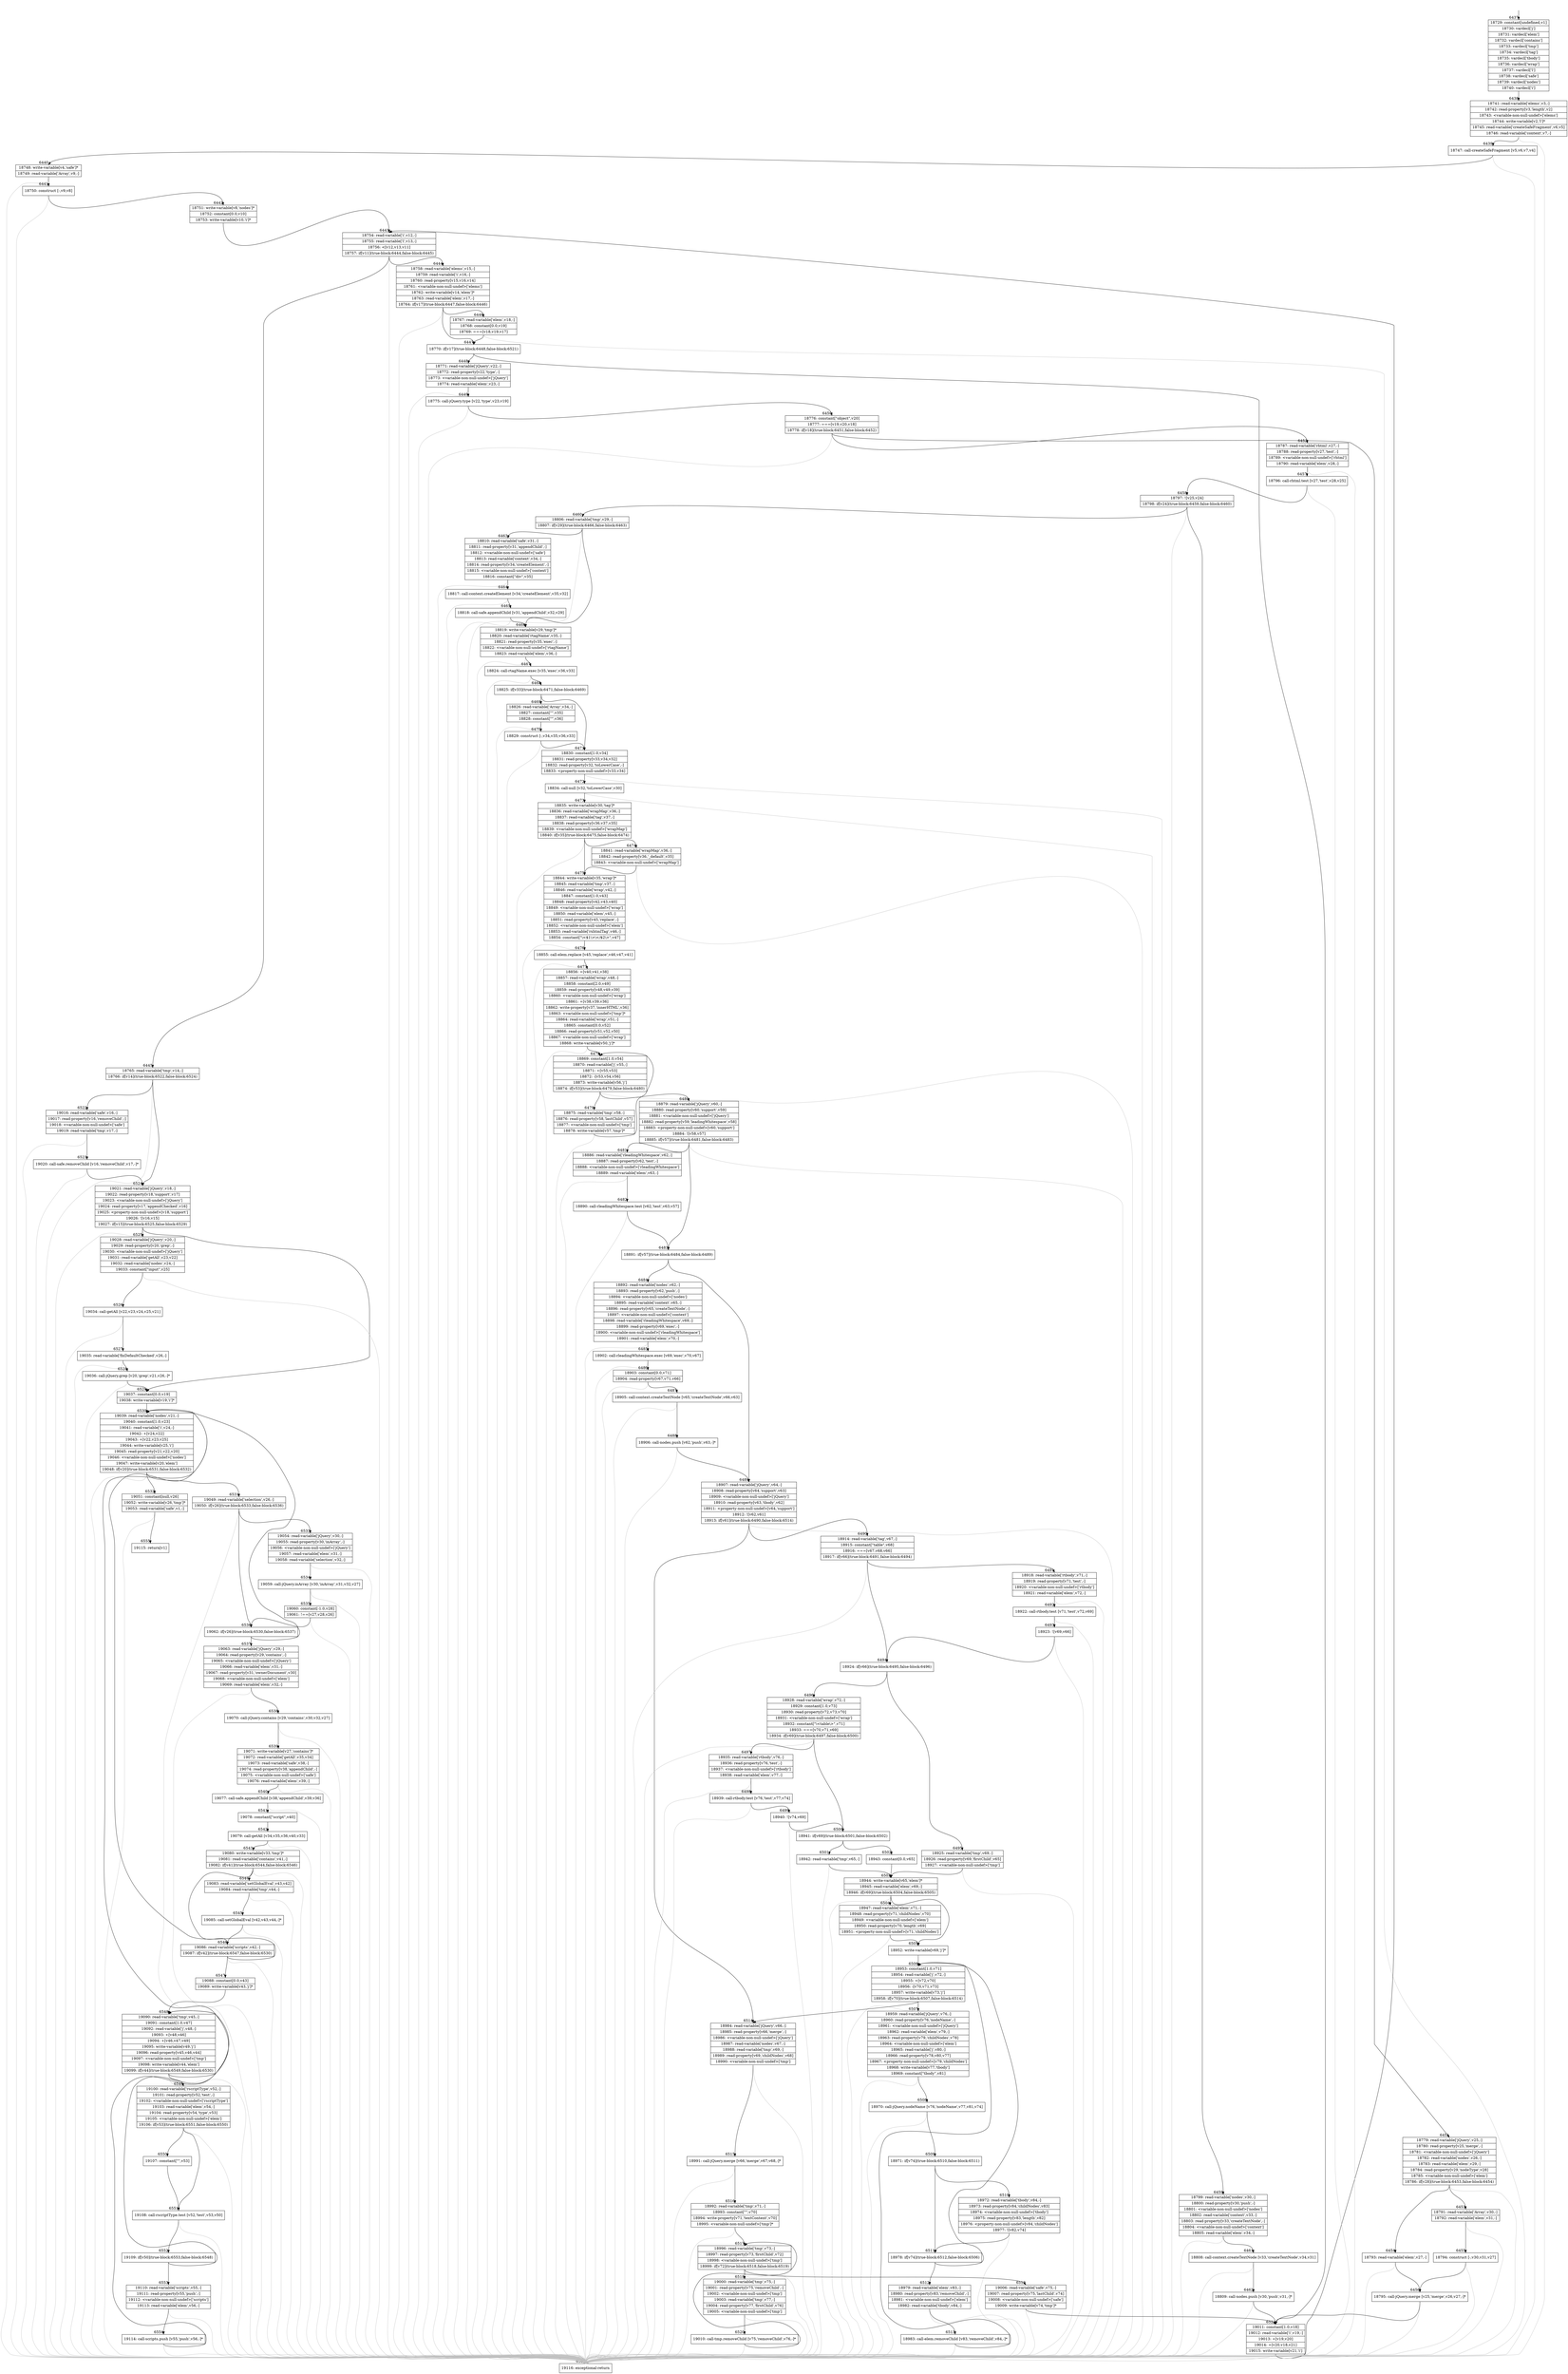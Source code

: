 digraph {
rankdir="TD"
BB_entry415[shape=none,label=""];
BB_entry415 -> BB6437 [tailport=s, headport=n, headlabel="    6437"]
BB6437 [shape=record label="{18729: constant[undefined,v1]|18730: vardecl['j']|18731: vardecl['elem']|18732: vardecl['contains']|18733: vardecl['tmp']|18734: vardecl['tag']|18735: vardecl['tbody']|18736: vardecl['wrap']|18737: vardecl['l']|18738: vardecl['safe']|18739: vardecl['nodes']|18740: vardecl['i']}" ] 
BB6437 -> BB6438 [tailport=s, headport=n, headlabel="      6438"]
BB6438 [shape=record label="{18741: read-variable['elems',v3,-]|18742: read-property[v3,'length',v2]|18743: \<variable-non-null-undef\>['elems']|18744: write-variable[v2,'l']*|18745: read-variable['createSafeFragment',v6,v5]|18746: read-variable['context',v7,-]}" ] 
BB6438 -> BB6439 [tailport=s, headport=n, headlabel="      6439"]
BB6438 -> BB6556 [tailport=s, headport=n, color=gray, headlabel="      6556"]
BB6439 [shape=record label="{18747: call-createSafeFragment [v5,v6,v7,v4]}" ] 
BB6439 -> BB6440 [tailport=s, headport=n, headlabel="      6440"]
BB6439 -> BB6556 [tailport=s, headport=n, color=gray]
BB6440 [shape=record label="{18748: write-variable[v4,'safe']*|18749: read-variable['Array',v9,-]}" ] 
BB6440 -> BB6441 [tailport=s, headport=n, headlabel="      6441"]
BB6440 -> BB6556 [tailport=s, headport=n, color=gray]
BB6441 [shape=record label="{18750: construct [-,v9,v8]}" ] 
BB6441 -> BB6442 [tailport=s, headport=n, headlabel="      6442"]
BB6441 -> BB6556 [tailport=s, headport=n, color=gray]
BB6442 [shape=record label="{18751: write-variable[v8,'nodes']*|18752: constant[0.0,v10]|18753: write-variable[v10,'i']*}" ] 
BB6442 -> BB6443 [tailport=s, headport=n, headlabel="      6443"]
BB6443 [shape=record label="{18754: read-variable['i',v12,-]|18755: read-variable['l',v13,-]|18756: \<[v12,v13,v11]|18757: if[v11](true-block:6444,false-block:6445)}" ] 
BB6443 -> BB6444 [tailport=s, headport=n, headlabel="      6444"]
BB6443 -> BB6445 [tailport=s, headport=n, headlabel="      6445"]
BB6443 -> BB6556 [tailport=s, headport=n, color=gray]
BB6444 [shape=record label="{18758: read-variable['elems',v15,-]|18759: read-variable['i',v16,-]|18760: read-property[v15,v16,v14]|18761: \<variable-non-null-undef\>['elems']|18762: write-variable[v14,'elem']*|18763: read-variable['elem',v17,-]|18764: if[v17](true-block:6447,false-block:6446)}" ] 
BB6444 -> BB6447 [tailport=s, headport=n, headlabel="      6447"]
BB6444 -> BB6446 [tailport=s, headport=n, headlabel="      6446"]
BB6444 -> BB6556 [tailport=s, headport=n, color=gray]
BB6445 [shape=record label="{18765: read-variable['tmp',v14,-]|18766: if[v14](true-block:6522,false-block:6524)}" ] 
BB6445 -> BB6522 [tailport=s, headport=n, headlabel="      6522"]
BB6445 -> BB6524 [tailport=s, headport=n, headlabel="      6524"]
BB6445 -> BB6556 [tailport=s, headport=n, color=gray]
BB6446 [shape=record label="{18767: read-variable['elem',v18,-]|18768: constant[0.0,v19]|18769: ===[v18,v19,v17]}" ] 
BB6446 -> BB6447 [tailport=s, headport=n]
BB6446 -> BB6556 [tailport=s, headport=n, color=gray]
BB6447 [shape=record label="{18770: if[v17](true-block:6448,false-block:6521)}" ] 
BB6447 -> BB6448 [tailport=s, headport=n, headlabel="      6448"]
BB6447 -> BB6521 [tailport=s, headport=n, headlabel="      6521"]
BB6448 [shape=record label="{18771: read-variable['jQuery',v22,-]|18772: read-property[v22,'type',-]|18773: \<variable-non-null-undef\>['jQuery']|18774: read-variable['elem',v23,-]}" ] 
BB6448 -> BB6449 [tailport=s, headport=n, headlabel="      6449"]
BB6448 -> BB6556 [tailport=s, headport=n, color=gray]
BB6449 [shape=record label="{18775: call-jQuery.type [v22,'type',v23,v19]}" ] 
BB6449 -> BB6450 [tailport=s, headport=n, headlabel="      6450"]
BB6449 -> BB6556 [tailport=s, headport=n, color=gray]
BB6450 [shape=record label="{18776: constant[\"object\",v20]|18777: ===[v19,v20,v18]|18778: if[v18](true-block:6451,false-block:6452)}" ] 
BB6450 -> BB6451 [tailport=s, headport=n, headlabel="      6451"]
BB6450 -> BB6452 [tailport=s, headport=n, headlabel="      6452"]
BB6450 -> BB6556 [tailport=s, headport=n, color=gray]
BB6451 [shape=record label="{18779: read-variable['jQuery',v25,-]|18780: read-property[v25,'merge',-]|18781: \<variable-non-null-undef\>['jQuery']|18782: read-variable['nodes',v26,-]|18783: read-variable['elem',v29,-]|18784: read-property[v29,'nodeType',v28]|18785: \<variable-non-null-undef\>['elem']|18786: if[v28](true-block:6453,false-block:6454)}" ] 
BB6451 -> BB6453 [tailport=s, headport=n, headlabel="      6453"]
BB6451 -> BB6454 [tailport=s, headport=n, headlabel="      6454"]
BB6451 -> BB6556 [tailport=s, headport=n, color=gray]
BB6452 [shape=record label="{18787: read-variable['rhtml',v27,-]|18788: read-property[v27,'test',-]|18789: \<variable-non-null-undef\>['rhtml']|18790: read-variable['elem',v28,-]}" ] 
BB6452 -> BB6457 [tailport=s, headport=n, headlabel="      6457"]
BB6452 -> BB6556 [tailport=s, headport=n, color=gray]
BB6453 [shape=record label="{18791: read-variable['Array',v30,-]|18792: read-variable['elem',v31,-]}" ] 
BB6453 -> BB6455 [tailport=s, headport=n, headlabel="      6455"]
BB6453 -> BB6556 [tailport=s, headport=n, color=gray]
BB6454 [shape=record label="{18793: read-variable['elem',v27,-]}" ] 
BB6454 -> BB6456 [tailport=s, headport=n, headlabel="      6456"]
BB6454 -> BB6556 [tailport=s, headport=n, color=gray]
BB6455 [shape=record label="{18794: construct [-,v30,v31,v27]}" ] 
BB6455 -> BB6456 [tailport=s, headport=n]
BB6455 -> BB6556 [tailport=s, headport=n, color=gray]
BB6456 [shape=record label="{18795: call-jQuery.merge [v25,'merge',v26,v27,-]*}" ] 
BB6456 -> BB6521 [tailport=s, headport=n]
BB6456 -> BB6556 [tailport=s, headport=n, color=gray]
BB6457 [shape=record label="{18796: call-rhtml.test [v27,'test',v28,v25]}" ] 
BB6457 -> BB6458 [tailport=s, headport=n, headlabel="      6458"]
BB6457 -> BB6556 [tailport=s, headport=n, color=gray]
BB6458 [shape=record label="{18797: ![v25,v24]|18798: if[v24](true-block:6459,false-block:6460)}" ] 
BB6458 -> BB6459 [tailport=s, headport=n, headlabel="      6459"]
BB6458 -> BB6460 [tailport=s, headport=n, headlabel="      6460"]
BB6458 -> BB6556 [tailport=s, headport=n, color=gray]
BB6459 [shape=record label="{18799: read-variable['nodes',v30,-]|18800: read-property[v30,'push',-]|18801: \<variable-non-null-undef\>['nodes']|18802: read-variable['context',v33,-]|18803: read-property[v33,'createTextNode',-]|18804: \<variable-non-null-undef\>['context']|18805: read-variable['elem',v34,-]}" ] 
BB6459 -> BB6461 [tailport=s, headport=n, headlabel="      6461"]
BB6459 -> BB6556 [tailport=s, headport=n, color=gray]
BB6460 [shape=record label="{18806: read-variable['tmp',v29,-]|18807: if[v29](true-block:6466,false-block:6463)}" ] 
BB6460 -> BB6466 [tailport=s, headport=n, headlabel="      6466"]
BB6460 -> BB6463 [tailport=s, headport=n, headlabel="      6463"]
BB6460 -> BB6556 [tailport=s, headport=n, color=gray]
BB6461 [shape=record label="{18808: call-context.createTextNode [v33,'createTextNode',v34,v31]}" ] 
BB6461 -> BB6462 [tailport=s, headport=n, headlabel="      6462"]
BB6461 -> BB6556 [tailport=s, headport=n, color=gray]
BB6462 [shape=record label="{18809: call-nodes.push [v30,'push',v31,-]*}" ] 
BB6462 -> BB6521 [tailport=s, headport=n]
BB6462 -> BB6556 [tailport=s, headport=n, color=gray]
BB6463 [shape=record label="{18810: read-variable['safe',v31,-]|18811: read-property[v31,'appendChild',-]|18812: \<variable-non-null-undef\>['safe']|18813: read-variable['context',v34,-]|18814: read-property[v34,'createElement',-]|18815: \<variable-non-null-undef\>['context']|18816: constant[\"div\",v35]}" ] 
BB6463 -> BB6464 [tailport=s, headport=n, headlabel="      6464"]
BB6463 -> BB6556 [tailport=s, headport=n, color=gray]
BB6464 [shape=record label="{18817: call-context.createElement [v34,'createElement',v35,v32]}" ] 
BB6464 -> BB6465 [tailport=s, headport=n, headlabel="      6465"]
BB6464 -> BB6556 [tailport=s, headport=n, color=gray]
BB6465 [shape=record label="{18818: call-safe.appendChild [v31,'appendChild',v32,v29]}" ] 
BB6465 -> BB6466 [tailport=s, headport=n]
BB6465 -> BB6556 [tailport=s, headport=n, color=gray]
BB6466 [shape=record label="{18819: write-variable[v29,'tmp']*|18820: read-variable['rtagName',v35,-]|18821: read-property[v35,'exec',-]|18822: \<variable-non-null-undef\>['rtagName']|18823: read-variable['elem',v36,-]}" ] 
BB6466 -> BB6467 [tailport=s, headport=n, headlabel="      6467"]
BB6466 -> BB6556 [tailport=s, headport=n, color=gray]
BB6467 [shape=record label="{18824: call-rtagName.exec [v35,'exec',v36,v33]}" ] 
BB6467 -> BB6468 [tailport=s, headport=n, headlabel="      6468"]
BB6467 -> BB6556 [tailport=s, headport=n, color=gray]
BB6468 [shape=record label="{18825: if[v33](true-block:6471,false-block:6469)}" ] 
BB6468 -> BB6471 [tailport=s, headport=n, headlabel="      6471"]
BB6468 -> BB6469 [tailport=s, headport=n, headlabel="      6469"]
BB6469 [shape=record label="{18826: read-variable['Array',v34,-]|18827: constant[\"\",v35]|18828: constant[\"\",v36]}" ] 
BB6469 -> BB6470 [tailport=s, headport=n, headlabel="      6470"]
BB6469 -> BB6556 [tailport=s, headport=n, color=gray]
BB6470 [shape=record label="{18829: construct [-,v34,v35,v36,v33]}" ] 
BB6470 -> BB6471 [tailport=s, headport=n]
BB6470 -> BB6556 [tailport=s, headport=n, color=gray]
BB6471 [shape=record label="{18830: constant[1.0,v34]|18831: read-property[v33,v34,v32]|18832: read-property[v32,'toLowerCase',-]|18833: \<property-non-null-undef\>[v33,v34]}" ] 
BB6471 -> BB6472 [tailport=s, headport=n, headlabel="      6472"]
BB6471 -> BB6556 [tailport=s, headport=n, color=gray]
BB6472 [shape=record label="{18834: call-null [v32,'toLowerCase',v30]}" ] 
BB6472 -> BB6473 [tailport=s, headport=n, headlabel="      6473"]
BB6472 -> BB6556 [tailport=s, headport=n, color=gray]
BB6473 [shape=record label="{18835: write-variable[v30,'tag']*|18836: read-variable['wrapMap',v36,-]|18837: read-variable['tag',v37,-]|18838: read-property[v36,v37,v35]|18839: \<variable-non-null-undef\>['wrapMap']|18840: if[v35](true-block:6475,false-block:6474)}" ] 
BB6473 -> BB6475 [tailport=s, headport=n, headlabel="      6475"]
BB6473 -> BB6474 [tailport=s, headport=n, headlabel="      6474"]
BB6473 -> BB6556 [tailport=s, headport=n, color=gray]
BB6474 [shape=record label="{18841: read-variable['wrapMap',v36,-]|18842: read-property[v36,'_default',v35]|18843: \<variable-non-null-undef\>['wrapMap']}" ] 
BB6474 -> BB6475 [tailport=s, headport=n]
BB6474 -> BB6556 [tailport=s, headport=n, color=gray]
BB6475 [shape=record label="{18844: write-variable[v35,'wrap']*|18845: read-variable['tmp',v37,-]|18846: read-variable['wrap',v42,-]|18847: constant[1.0,v43]|18848: read-property[v42,v43,v40]|18849: \<variable-non-null-undef\>['wrap']|18850: read-variable['elem',v45,-]|18851: read-property[v45,'replace',-]|18852: \<variable-non-null-undef\>['elem']|18853: read-variable['rxhtmlTag',v46,-]|18854: constant[\"\\\<$1\\\>\\\</$2\\\>\",v47]}" ] 
BB6475 -> BB6476 [tailport=s, headport=n, headlabel="      6476"]
BB6475 -> BB6556 [tailport=s, headport=n, color=gray]
BB6476 [shape=record label="{18855: call-elem.replace [v45,'replace',v46,v47,v41]}" ] 
BB6476 -> BB6477 [tailport=s, headport=n, headlabel="      6477"]
BB6476 -> BB6556 [tailport=s, headport=n, color=gray]
BB6477 [shape=record label="{18856: +[v40,v41,v38]|18857: read-variable['wrap',v48,-]|18858: constant[2.0,v49]|18859: read-property[v48,v49,v39]|18860: \<variable-non-null-undef\>['wrap']|18861: +[v38,v39,v36]|18862: write-property[v37,'innerHTML',v36]|18863: \<variable-non-null-undef\>['tmp']*|18864: read-variable['wrap',v51,-]|18865: constant[0.0,v52]|18866: read-property[v51,v52,v50]|18867: \<variable-non-null-undef\>['wrap']|18868: write-variable[v50,'j']*}" ] 
BB6477 -> BB6478 [tailport=s, headport=n, headlabel="      6478"]
BB6477 -> BB6556 [tailport=s, headport=n, color=gray]
BB6478 [shape=record label="{18869: constant[1.0,v54]|18870: read-variable['j',v55,-]|18871: +[v55,v53]|18872: -[v53,v54,v56]|18873: write-variable[v56,'j']|18874: if[v53](true-block:6479,false-block:6480)}" ] 
BB6478 -> BB6479 [tailport=s, headport=n, headlabel="      6479"]
BB6478 -> BB6480 [tailport=s, headport=n, headlabel="      6480"]
BB6478 -> BB6556 [tailport=s, headport=n, color=gray]
BB6479 [shape=record label="{18875: read-variable['tmp',v58,-]|18876: read-property[v58,'lastChild',v57]|18877: \<variable-non-null-undef\>['tmp']|18878: write-variable[v57,'tmp']*}" ] 
BB6479 -> BB6478 [tailport=s, headport=n]
BB6479 -> BB6556 [tailport=s, headport=n, color=gray]
BB6480 [shape=record label="{18879: read-variable['jQuery',v60,-]|18880: read-property[v60,'support',v59]|18881: \<variable-non-null-undef\>['jQuery']|18882: read-property[v59,'leadingWhitespace',v58]|18883: \<property-non-null-undef\>[v60,'support']|18884: ![v58,v57]|18885: if[v57](true-block:6481,false-block:6483)}" ] 
BB6480 -> BB6483 [tailport=s, headport=n, headlabel="      6483"]
BB6480 -> BB6481 [tailport=s, headport=n, headlabel="      6481"]
BB6480 -> BB6556 [tailport=s, headport=n, color=gray]
BB6481 [shape=record label="{18886: read-variable['rleadingWhitespace',v62,-]|18887: read-property[v62,'test',-]|18888: \<variable-non-null-undef\>['rleadingWhitespace']|18889: read-variable['elem',v63,-]}" ] 
BB6481 -> BB6482 [tailport=s, headport=n, headlabel="      6482"]
BB6481 -> BB6556 [tailport=s, headport=n, color=gray]
BB6482 [shape=record label="{18890: call-rleadingWhitespace.test [v62,'test',v63,v57]}" ] 
BB6482 -> BB6483 [tailport=s, headport=n]
BB6482 -> BB6556 [tailport=s, headport=n, color=gray]
BB6483 [shape=record label="{18891: if[v57](true-block:6484,false-block:6489)}" ] 
BB6483 -> BB6484 [tailport=s, headport=n, headlabel="      6484"]
BB6483 -> BB6489 [tailport=s, headport=n, headlabel="      6489"]
BB6484 [shape=record label="{18892: read-variable['nodes',v62,-]|18893: read-property[v62,'push',-]|18894: \<variable-non-null-undef\>['nodes']|18895: read-variable['context',v65,-]|18896: read-property[v65,'createTextNode',-]|18897: \<variable-non-null-undef\>['context']|18898: read-variable['rleadingWhitespace',v69,-]|18899: read-property[v69,'exec',-]|18900: \<variable-non-null-undef\>['rleadingWhitespace']|18901: read-variable['elem',v70,-]}" ] 
BB6484 -> BB6485 [tailport=s, headport=n, headlabel="      6485"]
BB6484 -> BB6556 [tailport=s, headport=n, color=gray]
BB6485 [shape=record label="{18902: call-rleadingWhitespace.exec [v69,'exec',v70,v67]}" ] 
BB6485 -> BB6486 [tailport=s, headport=n, headlabel="      6486"]
BB6485 -> BB6556 [tailport=s, headport=n, color=gray]
BB6486 [shape=record label="{18903: constant[0.0,v71]|18904: read-property[v67,v71,v66]}" ] 
BB6486 -> BB6487 [tailport=s, headport=n, headlabel="      6487"]
BB6486 -> BB6556 [tailport=s, headport=n, color=gray]
BB6487 [shape=record label="{18905: call-context.createTextNode [v65,'createTextNode',v66,v63]}" ] 
BB6487 -> BB6488 [tailport=s, headport=n, headlabel="      6488"]
BB6487 -> BB6556 [tailport=s, headport=n, color=gray]
BB6488 [shape=record label="{18906: call-nodes.push [v62,'push',v63,-]*}" ] 
BB6488 -> BB6489 [tailport=s, headport=n]
BB6488 -> BB6556 [tailport=s, headport=n, color=gray]
BB6489 [shape=record label="{18907: read-variable['jQuery',v64,-]|18908: read-property[v64,'support',v63]|18909: \<variable-non-null-undef\>['jQuery']|18910: read-property[v63,'tbody',v62]|18911: \<property-non-null-undef\>[v64,'support']|18912: ![v62,v61]|18913: if[v61](true-block:6490,false-block:6514)}" ] 
BB6489 -> BB6490 [tailport=s, headport=n, headlabel="      6490"]
BB6489 -> BB6514 [tailport=s, headport=n, headlabel="      6514"]
BB6489 -> BB6556 [tailport=s, headport=n, color=gray]
BB6490 [shape=record label="{18914: read-variable['tag',v67,-]|18915: constant[\"table\",v68]|18916: ===[v67,v68,v66]|18917: if[v66](true-block:6491,false-block:6494)}" ] 
BB6490 -> BB6494 [tailport=s, headport=n, headlabel="      6494"]
BB6490 -> BB6491 [tailport=s, headport=n, headlabel="      6491"]
BB6490 -> BB6556 [tailport=s, headport=n, color=gray]
BB6491 [shape=record label="{18918: read-variable['rtbody',v71,-]|18919: read-property[v71,'test',-]|18920: \<variable-non-null-undef\>['rtbody']|18921: read-variable['elem',v72,-]}" ] 
BB6491 -> BB6492 [tailport=s, headport=n, headlabel="      6492"]
BB6491 -> BB6556 [tailport=s, headport=n, color=gray]
BB6492 [shape=record label="{18922: call-rtbody.test [v71,'test',v72,v69]}" ] 
BB6492 -> BB6493 [tailport=s, headport=n, headlabel="      6493"]
BB6492 -> BB6556 [tailport=s, headport=n, color=gray]
BB6493 [shape=record label="{18923: ![v69,v66]}" ] 
BB6493 -> BB6494 [tailport=s, headport=n]
BB6493 -> BB6556 [tailport=s, headport=n, color=gray]
BB6494 [shape=record label="{18924: if[v66](true-block:6495,false-block:6496)}" ] 
BB6494 -> BB6495 [tailport=s, headport=n, headlabel="      6495"]
BB6494 -> BB6496 [tailport=s, headport=n, headlabel="      6496"]
BB6495 [shape=record label="{18925: read-variable['tmp',v69,-]|18926: read-property[v69,'firstChild',v65]|18927: \<variable-non-null-undef\>['tmp']}" ] 
BB6495 -> BB6503 [tailport=s, headport=n, headlabel="      6503"]
BB6495 -> BB6556 [tailport=s, headport=n, color=gray]
BB6496 [shape=record label="{18928: read-variable['wrap',v72,-]|18929: constant[1.0,v73]|18930: read-property[v72,v73,v70]|18931: \<variable-non-null-undef\>['wrap']|18932: constant[\"\\\<table\\\>\",v71]|18933: ===[v70,v71,v69]|18934: if[v69](true-block:6497,false-block:6500)}" ] 
BB6496 -> BB6500 [tailport=s, headport=n, headlabel="      6500"]
BB6496 -> BB6497 [tailport=s, headport=n, headlabel="      6497"]
BB6496 -> BB6556 [tailport=s, headport=n, color=gray]
BB6497 [shape=record label="{18935: read-variable['rtbody',v76,-]|18936: read-property[v76,'test',-]|18937: \<variable-non-null-undef\>['rtbody']|18938: read-variable['elem',v77,-]}" ] 
BB6497 -> BB6498 [tailport=s, headport=n, headlabel="      6498"]
BB6497 -> BB6556 [tailport=s, headport=n, color=gray]
BB6498 [shape=record label="{18939: call-rtbody.test [v76,'test',v77,v74]}" ] 
BB6498 -> BB6499 [tailport=s, headport=n, headlabel="      6499"]
BB6498 -> BB6556 [tailport=s, headport=n, color=gray]
BB6499 [shape=record label="{18940: ![v74,v69]}" ] 
BB6499 -> BB6500 [tailport=s, headport=n]
BB6499 -> BB6556 [tailport=s, headport=n, color=gray]
BB6500 [shape=record label="{18941: if[v69](true-block:6501,false-block:6502)}" ] 
BB6500 -> BB6501 [tailport=s, headport=n, headlabel="      6501"]
BB6500 -> BB6502 [tailport=s, headport=n, headlabel="      6502"]
BB6501 [shape=record label="{18942: read-variable['tmp',v65,-]}" ] 
BB6501 -> BB6503 [tailport=s, headport=n]
BB6501 -> BB6556 [tailport=s, headport=n, color=gray]
BB6502 [shape=record label="{18943: constant[0.0,v65]}" ] 
BB6502 -> BB6503 [tailport=s, headport=n]
BB6503 [shape=record label="{18944: write-variable[v65,'elem']*|18945: read-variable['elem',v69,-]|18946: if[v69](true-block:6504,false-block:6505)}" ] 
BB6503 -> BB6505 [tailport=s, headport=n, headlabel="      6505"]
BB6503 -> BB6504 [tailport=s, headport=n, headlabel="      6504"]
BB6503 -> BB6556 [tailport=s, headport=n, color=gray]
BB6504 [shape=record label="{18947: read-variable['elem',v71,-]|18948: read-property[v71,'childNodes',v70]|18949: \<variable-non-null-undef\>['elem']|18950: read-property[v70,'length',v69]|18951: \<property-non-null-undef\>[v71,'childNodes']}" ] 
BB6504 -> BB6505 [tailport=s, headport=n]
BB6504 -> BB6556 [tailport=s, headport=n, color=gray]
BB6505 [shape=record label="{18952: write-variable[v69,'j']*}" ] 
BB6505 -> BB6506 [tailport=s, headport=n, headlabel="      6506"]
BB6506 [shape=record label="{18953: constant[1.0,v71]|18954: read-variable['j',v72,-]|18955: +[v72,v70]|18956: -[v70,v71,v73]|18957: write-variable[v73,'j']|18958: if[v70](true-block:6507,false-block:6514)}" ] 
BB6506 -> BB6507 [tailport=s, headport=n, headlabel="      6507"]
BB6506 -> BB6514 [tailport=s, headport=n]
BB6506 -> BB6556 [tailport=s, headport=n, color=gray]
BB6507 [shape=record label="{18959: read-variable['jQuery',v76,-]|18960: read-property[v76,'nodeName',-]|18961: \<variable-non-null-undef\>['jQuery']|18962: read-variable['elem',v79,-]|18963: read-property[v79,'childNodes',v78]|18964: \<variable-non-null-undef\>['elem']|18965: read-variable['j',v80,-]|18966: read-property[v78,v80,v77]|18967: \<property-non-null-undef\>[v79,'childNodes']|18968: write-variable[v77,'tbody']|18969: constant[\"tbody\",v81]}" ] 
BB6507 -> BB6508 [tailport=s, headport=n, headlabel="      6508"]
BB6507 -> BB6556 [tailport=s, headport=n, color=gray]
BB6508 [shape=record label="{18970: call-jQuery.nodeName [v76,'nodeName',v77,v81,v74]}" ] 
BB6508 -> BB6509 [tailport=s, headport=n, headlabel="      6509"]
BB6508 -> BB6556 [tailport=s, headport=n, color=gray]
BB6509 [shape=record label="{18971: if[v74](true-block:6510,false-block:6511)}" ] 
BB6509 -> BB6511 [tailport=s, headport=n, headlabel="      6511"]
BB6509 -> BB6510 [tailport=s, headport=n, headlabel="      6510"]
BB6510 [shape=record label="{18972: read-variable['tbody',v84,-]|18973: read-property[v84,'childNodes',v83]|18974: \<variable-non-null-undef\>['tbody']|18975: read-property[v83,'length',v82]|18976: \<property-non-null-undef\>[v84,'childNodes']|18977: ![v82,v74]}" ] 
BB6510 -> BB6511 [tailport=s, headport=n]
BB6510 -> BB6556 [tailport=s, headport=n, color=gray]
BB6511 [shape=record label="{18978: if[v74](true-block:6512,false-block:6506)}" ] 
BB6511 -> BB6512 [tailport=s, headport=n, headlabel="      6512"]
BB6511 -> BB6506 [tailport=s, headport=n]
BB6512 [shape=record label="{18979: read-variable['elem',v83,-]|18980: read-property[v83,'removeChild',-]|18981: \<variable-non-null-undef\>['elem']|18982: read-variable['tbody',v84,-]}" ] 
BB6512 -> BB6513 [tailport=s, headport=n, headlabel="      6513"]
BB6512 -> BB6556 [tailport=s, headport=n, color=gray]
BB6513 [shape=record label="{18983: call-elem.removeChild [v83,'removeChild',v84,-]*}" ] 
BB6513 -> BB6506 [tailport=s, headport=n]
BB6513 -> BB6556 [tailport=s, headport=n, color=gray]
BB6514 [shape=record label="{18984: read-variable['jQuery',v66,-]|18985: read-property[v66,'merge',-]|18986: \<variable-non-null-undef\>['jQuery']|18987: read-variable['nodes',v67,-]|18988: read-variable['tmp',v69,-]|18989: read-property[v69,'childNodes',v68]|18990: \<variable-non-null-undef\>['tmp']}" ] 
BB6514 -> BB6515 [tailport=s, headport=n, headlabel="      6515"]
BB6514 -> BB6556 [tailport=s, headport=n, color=gray]
BB6515 [shape=record label="{18991: call-jQuery.merge [v66,'merge',v67,v68,-]*}" ] 
BB6515 -> BB6516 [tailport=s, headport=n, headlabel="      6516"]
BB6515 -> BB6556 [tailport=s, headport=n, color=gray]
BB6516 [shape=record label="{18992: read-variable['tmp',v71,-]|18993: constant[\"\",v70]|18994: write-property[v71,'textContent',v70]|18995: \<variable-non-null-undef\>['tmp']*}" ] 
BB6516 -> BB6517 [tailport=s, headport=n, headlabel="      6517"]
BB6516 -> BB6556 [tailport=s, headport=n, color=gray]
BB6517 [shape=record label="{18996: read-variable['tmp',v73,-]|18997: read-property[v73,'firstChild',v72]|18998: \<variable-non-null-undef\>['tmp']|18999: if[v72](true-block:6518,false-block:6519)}" ] 
BB6517 -> BB6518 [tailport=s, headport=n, headlabel="      6518"]
BB6517 -> BB6519 [tailport=s, headport=n, headlabel="      6519"]
BB6517 -> BB6556 [tailport=s, headport=n, color=gray]
BB6518 [shape=record label="{19000: read-variable['tmp',v75,-]|19001: read-property[v75,'removeChild',-]|19002: \<variable-non-null-undef\>['tmp']|19003: read-variable['tmp',v77,-]|19004: read-property[v77,'firstChild',v76]|19005: \<variable-non-null-undef\>['tmp']}" ] 
BB6518 -> BB6520 [tailport=s, headport=n, headlabel="      6520"]
BB6518 -> BB6556 [tailport=s, headport=n, color=gray]
BB6519 [shape=record label="{19006: read-variable['safe',v75,-]|19007: read-property[v75,'lastChild',v74]|19008: \<variable-non-null-undef\>['safe']|19009: write-variable[v74,'tmp']*}" ] 
BB6519 -> BB6521 [tailport=s, headport=n]
BB6519 -> BB6556 [tailport=s, headport=n, color=gray]
BB6520 [shape=record label="{19010: call-tmp.removeChild [v75,'removeChild',v76,-]*}" ] 
BB6520 -> BB6517 [tailport=s, headport=n]
BB6520 -> BB6556 [tailport=s, headport=n, color=gray]
BB6521 [shape=record label="{19011: constant[1.0,v18]|19012: read-variable['i',v19,-]|19013: +[v19,v20]|19014: +[v20,v18,v21]|19015: write-variable[v21,'i']}" ] 
BB6521 -> BB6443 [tailport=s, headport=n]
BB6521 -> BB6556 [tailport=s, headport=n, color=gray]
BB6522 [shape=record label="{19016: read-variable['safe',v16,-]|19017: read-property[v16,'removeChild',-]|19018: \<variable-non-null-undef\>['safe']|19019: read-variable['tmp',v17,-]}" ] 
BB6522 -> BB6523 [tailport=s, headport=n, headlabel="      6523"]
BB6522 -> BB6556 [tailport=s, headport=n, color=gray]
BB6523 [shape=record label="{19020: call-safe.removeChild [v16,'removeChild',v17,-]*}" ] 
BB6523 -> BB6524 [tailport=s, headport=n]
BB6523 -> BB6556 [tailport=s, headport=n, color=gray]
BB6524 [shape=record label="{19021: read-variable['jQuery',v18,-]|19022: read-property[v18,'support',v17]|19023: \<variable-non-null-undef\>['jQuery']|19024: read-property[v17,'appendChecked',v16]|19025: \<property-non-null-undef\>[v18,'support']|19026: ![v16,v15]|19027: if[v15](true-block:6525,false-block:6529)}" ] 
BB6524 -> BB6525 [tailport=s, headport=n, headlabel="      6525"]
BB6524 -> BB6529 [tailport=s, headport=n, headlabel="      6529"]
BB6524 -> BB6556 [tailport=s, headport=n, color=gray]
BB6525 [shape=record label="{19028: read-variable['jQuery',v20,-]|19029: read-property[v20,'grep',-]|19030: \<variable-non-null-undef\>['jQuery']|19031: read-variable['getAll',v23,v22]|19032: read-variable['nodes',v24,-]|19033: constant[\"input\",v25]}" ] 
BB6525 -> BB6526 [tailport=s, headport=n, headlabel="      6526"]
BB6525 -> BB6556 [tailport=s, headport=n, color=gray]
BB6526 [shape=record label="{19034: call-getAll [v22,v23,v24,v25,v21]}" ] 
BB6526 -> BB6527 [tailport=s, headport=n, headlabel="      6527"]
BB6526 -> BB6556 [tailport=s, headport=n, color=gray]
BB6527 [shape=record label="{19035: read-variable['fixDefaultChecked',v26,-]}" ] 
BB6527 -> BB6528 [tailport=s, headport=n, headlabel="      6528"]
BB6527 -> BB6556 [tailport=s, headport=n, color=gray]
BB6528 [shape=record label="{19036: call-jQuery.grep [v20,'grep',v21,v26,-]*}" ] 
BB6528 -> BB6529 [tailport=s, headport=n]
BB6528 -> BB6556 [tailport=s, headport=n, color=gray]
BB6529 [shape=record label="{19037: constant[0.0,v19]|19038: write-variable[v19,'i']*}" ] 
BB6529 -> BB6530 [tailport=s, headport=n, headlabel="      6530"]
BB6530 [shape=record label="{19039: read-variable['nodes',v21,-]|19040: constant[1.0,v23]|19041: read-variable['i',v24,-]|19042: +[v24,v22]|19043: +[v22,v23,v25]|19044: write-variable[v25,'i']|19045: read-property[v21,v22,v20]|19046: \<variable-non-null-undef\>['nodes']|19047: write-variable[v20,'elem']|19048: if[v20](true-block:6531,false-block:6532)}" ] 
BB6530 -> BB6531 [tailport=s, headport=n, headlabel="      6531"]
BB6530 -> BB6532 [tailport=s, headport=n, headlabel="      6532"]
BB6530 -> BB6556 [tailport=s, headport=n, color=gray]
BB6531 [shape=record label="{19049: read-variable['selection',v26,-]|19050: if[v26](true-block:6533,false-block:6536)}" ] 
BB6531 -> BB6536 [tailport=s, headport=n, headlabel="      6536"]
BB6531 -> BB6533 [tailport=s, headport=n, headlabel="      6533"]
BB6531 -> BB6556 [tailport=s, headport=n, color=gray]
BB6532 [shape=record label="{19051: constant[null,v26]|19052: write-variable[v26,'tmp']*|19053: read-variable['safe',v1,-]}" ] 
BB6532 -> BB6555 [tailport=s, headport=n, headlabel="      6555"]
BB6532 -> BB6556 [tailport=s, headport=n, color=gray]
BB6533 [shape=record label="{19054: read-variable['jQuery',v30,-]|19055: read-property[v30,'inArray',-]|19056: \<variable-non-null-undef\>['jQuery']|19057: read-variable['elem',v31,-]|19058: read-variable['selection',v32,-]}" ] 
BB6533 -> BB6534 [tailport=s, headport=n, headlabel="      6534"]
BB6533 -> BB6556 [tailport=s, headport=n, color=gray]
BB6534 [shape=record label="{19059: call-jQuery.inArray [v30,'inArray',v31,v32,v27]}" ] 
BB6534 -> BB6535 [tailport=s, headport=n, headlabel="      6535"]
BB6534 -> BB6556 [tailport=s, headport=n, color=gray]
BB6535 [shape=record label="{19060: constant[-1.0,v28]|19061: !==[v27,v28,v26]}" ] 
BB6535 -> BB6536 [tailport=s, headport=n]
BB6535 -> BB6556 [tailport=s, headport=n, color=gray]
BB6536 [shape=record label="{19062: if[v26](true-block:6530,false-block:6537)}" ] 
BB6536 -> BB6530 [tailport=s, headport=n]
BB6536 -> BB6537 [tailport=s, headport=n, headlabel="      6537"]
BB6537 [shape=record label="{19063: read-variable['jQuery',v29,-]|19064: read-property[v29,'contains',-]|19065: \<variable-non-null-undef\>['jQuery']|19066: read-variable['elem',v31,-]|19067: read-property[v31,'ownerDocument',v30]|19068: \<variable-non-null-undef\>['elem']|19069: read-variable['elem',v32,-]}" ] 
BB6537 -> BB6538 [tailport=s, headport=n, headlabel="      6538"]
BB6537 -> BB6556 [tailport=s, headport=n, color=gray]
BB6538 [shape=record label="{19070: call-jQuery.contains [v29,'contains',v30,v32,v27]}" ] 
BB6538 -> BB6539 [tailport=s, headport=n, headlabel="      6539"]
BB6538 -> BB6556 [tailport=s, headport=n, color=gray]
BB6539 [shape=record label="{19071: write-variable[v27,'contains']*|19072: read-variable['getAll',v35,v34]|19073: read-variable['safe',v38,-]|19074: read-property[v38,'appendChild',-]|19075: \<variable-non-null-undef\>['safe']|19076: read-variable['elem',v39,-]}" ] 
BB6539 -> BB6540 [tailport=s, headport=n, headlabel="      6540"]
BB6539 -> BB6556 [tailport=s, headport=n, color=gray]
BB6540 [shape=record label="{19077: call-safe.appendChild [v38,'appendChild',v39,v36]}" ] 
BB6540 -> BB6541 [tailport=s, headport=n, headlabel="      6541"]
BB6540 -> BB6556 [tailport=s, headport=n, color=gray]
BB6541 [shape=record label="{19078: constant[\"script\",v40]}" ] 
BB6541 -> BB6542 [tailport=s, headport=n, headlabel="      6542"]
BB6542 [shape=record label="{19079: call-getAll [v34,v35,v36,v40,v33]}" ] 
BB6542 -> BB6543 [tailport=s, headport=n, headlabel="      6543"]
BB6542 -> BB6556 [tailport=s, headport=n, color=gray]
BB6543 [shape=record label="{19080: write-variable[v33,'tmp']*|19081: read-variable['contains',v41,-]|19082: if[v41](true-block:6544,false-block:6546)}" ] 
BB6543 -> BB6544 [tailport=s, headport=n, headlabel="      6544"]
BB6543 -> BB6546 [tailport=s, headport=n, headlabel="      6546"]
BB6543 -> BB6556 [tailport=s, headport=n, color=gray]
BB6544 [shape=record label="{19083: read-variable['setGlobalEval',v43,v42]|19084: read-variable['tmp',v44,-]}" ] 
BB6544 -> BB6545 [tailport=s, headport=n, headlabel="      6545"]
BB6544 -> BB6556 [tailport=s, headport=n, color=gray]
BB6545 [shape=record label="{19085: call-setGlobalEval [v42,v43,v44,-]*}" ] 
BB6545 -> BB6546 [tailport=s, headport=n]
BB6545 -> BB6556 [tailport=s, headport=n, color=gray]
BB6546 [shape=record label="{19086: read-variable['scripts',v42,-]|19087: if[v42](true-block:6547,false-block:6530)}" ] 
BB6546 -> BB6547 [tailport=s, headport=n, headlabel="      6547"]
BB6546 -> BB6530 [tailport=s, headport=n]
BB6546 -> BB6556 [tailport=s, headport=n, color=gray]
BB6547 [shape=record label="{19088: constant[0.0,v43]|19089: write-variable[v43,'j']*}" ] 
BB6547 -> BB6548 [tailport=s, headport=n, headlabel="      6548"]
BB6548 [shape=record label="{19090: read-variable['tmp',v45,-]|19091: constant[1.0,v47]|19092: read-variable['j',v48,-]|19093: +[v48,v46]|19094: +[v46,v47,v49]|19095: write-variable[v49,'j']|19096: read-property[v45,v46,v44]|19097: \<variable-non-null-undef\>['tmp']|19098: write-variable[v44,'elem']|19099: if[v44](true-block:6549,false-block:6530)}" ] 
BB6548 -> BB6549 [tailport=s, headport=n, headlabel="      6549"]
BB6548 -> BB6530 [tailport=s, headport=n]
BB6548 -> BB6556 [tailport=s, headport=n, color=gray]
BB6549 [shape=record label="{19100: read-variable['rscriptType',v52,-]|19101: read-property[v52,'test',-]|19102: \<variable-non-null-undef\>['rscriptType']|19103: read-variable['elem',v54,-]|19104: read-property[v54,'type',v53]|19105: \<variable-non-null-undef\>['elem']|19106: if[v53](true-block:6551,false-block:6550)}" ] 
BB6549 -> BB6551 [tailport=s, headport=n, headlabel="      6551"]
BB6549 -> BB6550 [tailport=s, headport=n, headlabel="      6550"]
BB6549 -> BB6556 [tailport=s, headport=n, color=gray]
BB6550 [shape=record label="{19107: constant[\"\",v53]}" ] 
BB6550 -> BB6551 [tailport=s, headport=n]
BB6551 [shape=record label="{19108: call-rscriptType.test [v52,'test',v53,v50]}" ] 
BB6551 -> BB6552 [tailport=s, headport=n, headlabel="      6552"]
BB6551 -> BB6556 [tailport=s, headport=n, color=gray]
BB6552 [shape=record label="{19109: if[v50](true-block:6553,false-block:6548)}" ] 
BB6552 -> BB6553 [tailport=s, headport=n, headlabel="      6553"]
BB6552 -> BB6548 [tailport=s, headport=n]
BB6553 [shape=record label="{19110: read-variable['scripts',v55,-]|19111: read-property[v55,'push',-]|19112: \<variable-non-null-undef\>['scripts']|19113: read-variable['elem',v56,-]}" ] 
BB6553 -> BB6554 [tailport=s, headport=n, headlabel="      6554"]
BB6553 -> BB6556 [tailport=s, headport=n, color=gray]
BB6554 [shape=record label="{19114: call-scripts.push [v55,'push',v56,-]*}" ] 
BB6554 -> BB6548 [tailport=s, headport=n]
BB6554 -> BB6556 [tailport=s, headport=n, color=gray]
BB6555 [shape=record label="{19115: return[v1]}" ] 
BB6556 [shape=record label="{19116: exceptional-return}" ] 
//#$~ 6561
}
